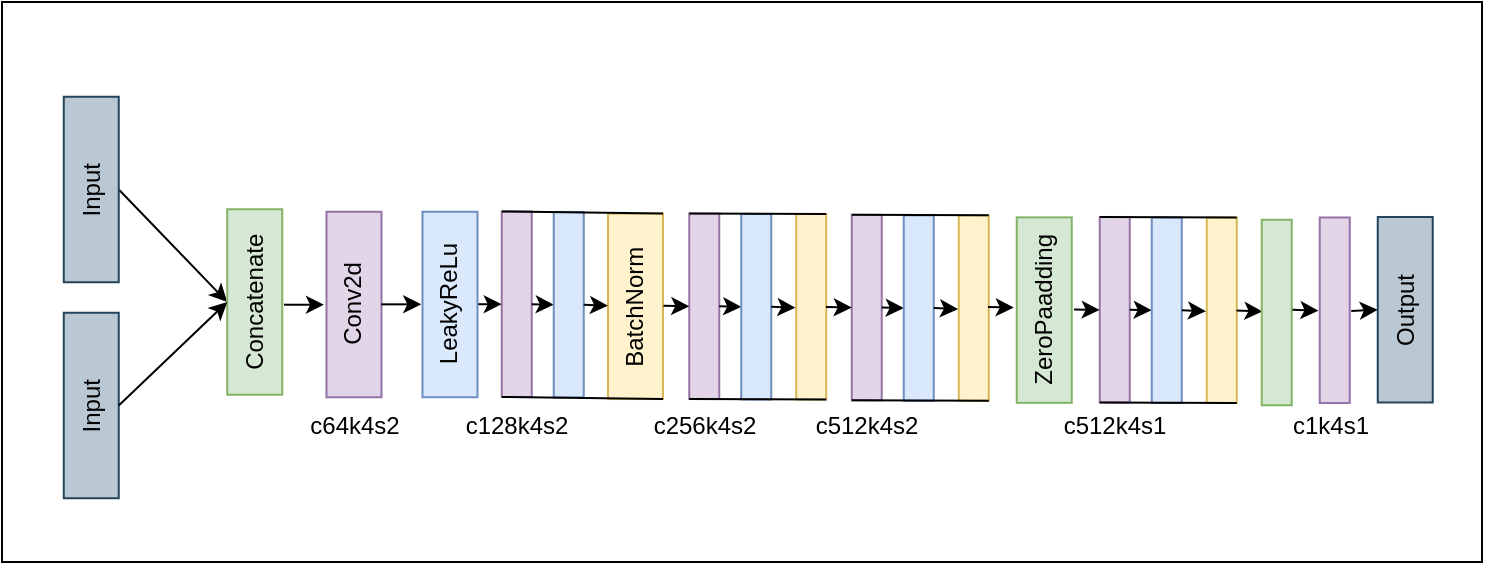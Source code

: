 <mxfile version="24.4.4" type="device">
  <diagram name="Página-1" id="epCYJ5g3gr7RbiKe7U1Q">
    <mxGraphModel dx="798" dy="422" grid="1" gridSize="10" guides="1" tooltips="1" connect="1" arrows="1" fold="1" page="1" pageScale="1" pageWidth="1169" pageHeight="827" math="0" shadow="0">
      <root>
        <mxCell id="0" />
        <mxCell id="1" parent="0" />
        <mxCell id="9ynU7KZ9oEsgTZgociMK-155" value="" style="rounded=0;whiteSpace=wrap;html=1;" vertex="1" parent="1">
          <mxGeometry x="40" y="90" width="740" height="280" as="geometry" />
        </mxCell>
        <mxCell id="9ynU7KZ9oEsgTZgociMK-126" value="BatchNorm" style="rounded=0;whiteSpace=wrap;html=1;rotation=-90;fillColor=#fff2cc;strokeColor=#d6b656;" vertex="1" parent="1">
          <mxGeometry x="310.37" y="228.39" width="92.75" height="27.5" as="geometry" />
        </mxCell>
        <mxCell id="9ynU7KZ9oEsgTZgociMK-2" value="" style="endArrow=classic;html=1;rounded=0;entryX=0.5;entryY=0;entryDx=0;entryDy=0;exitX=0.5;exitY=1;exitDx=0;exitDy=0;" edge="1" parent="1" source="9ynU7KZ9oEsgTZgociMK-72" target="9ynU7KZ9oEsgTZgociMK-14">
          <mxGeometry width="50" height="50" relative="1" as="geometry">
            <mxPoint x="120" y="240" as="sourcePoint" />
            <mxPoint x="150" y="240" as="targetPoint" />
          </mxGeometry>
        </mxCell>
        <mxCell id="9ynU7KZ9oEsgTZgociMK-14" value="Concatenate" style="rounded=0;whiteSpace=wrap;html=1;rotation=-90;fillColor=#d5e8d4;strokeColor=#82b366;" vertex="1" parent="1">
          <mxGeometry x="120" y="226.25" width="92.75" height="27.5" as="geometry" />
        </mxCell>
        <mxCell id="9ynU7KZ9oEsgTZgociMK-19" value="" style="rounded=0;whiteSpace=wrap;html=1;rotation=-90;fillColor=#e1d5e7;strokeColor=#9673a6;" vertex="1" parent="1">
          <mxGeometry x="251" y="233.61" width="92.75" height="15" as="geometry" />
        </mxCell>
        <mxCell id="9ynU7KZ9oEsgTZgociMK-20" value="" style="endArrow=classic;html=1;rounded=0;exitX=0.5;exitY=1;exitDx=0;exitDy=0;entryX=0.5;entryY=0;entryDx=0;entryDy=0;" edge="1" parent="1" source="9ynU7KZ9oEsgTZgociMK-19" target="9ynU7KZ9oEsgTZgociMK-21">
          <mxGeometry width="50" height="50" relative="1" as="geometry">
            <mxPoint x="304.875" y="241.11" as="sourcePoint" />
            <mxPoint x="331.375" y="242.93" as="targetPoint" />
          </mxGeometry>
        </mxCell>
        <mxCell id="9ynU7KZ9oEsgTZgociMK-21" value="" style="rounded=0;whiteSpace=wrap;html=1;rotation=-90;fillColor=#dae8fc;strokeColor=#6c8ebf;" vertex="1" parent="1">
          <mxGeometry x="277" y="233.86" width="92.75" height="15" as="geometry" />
        </mxCell>
        <mxCell id="9ynU7KZ9oEsgTZgociMK-23" value="" style="endArrow=classic;html=1;rounded=0;exitX=0.5;exitY=1;exitDx=0;exitDy=0;entryX=0.5;entryY=0;entryDx=0;entryDy=0;" edge="1" parent="1" source="9ynU7KZ9oEsgTZgociMK-21">
          <mxGeometry width="50" height="50" relative="1" as="geometry">
            <mxPoint x="332" y="240.86" as="sourcePoint" />
            <mxPoint x="343" y="241.86" as="targetPoint" />
          </mxGeometry>
        </mxCell>
        <mxCell id="9ynU7KZ9oEsgTZgociMK-24" value="" style="endArrow=classic;html=1;rounded=0;exitX=0.5;exitY=1;exitDx=0;exitDy=0;entryX=0.5;entryY=0;entryDx=0;entryDy=0;" edge="1" parent="1" target="9ynU7KZ9oEsgTZgociMK-19">
          <mxGeometry width="50" height="50" relative="1" as="geometry">
            <mxPoint x="276.875" y="241.11" as="sourcePoint" />
            <mxPoint x="320" y="241.42" as="targetPoint" />
          </mxGeometry>
        </mxCell>
        <mxCell id="9ynU7KZ9oEsgTZgociMK-25" value="" style="endArrow=none;html=1;rounded=0;exitX=1;exitY=0;exitDx=0;exitDy=0;entryX=1;entryY=1;entryDx=0;entryDy=0;" edge="1" parent="1" source="9ynU7KZ9oEsgTZgociMK-19" target="9ynU7KZ9oEsgTZgociMK-126">
          <mxGeometry width="50" height="50" relative="1" as="geometry">
            <mxPoint x="311" y="219.86" as="sourcePoint" />
            <mxPoint x="358.375" y="194.985" as="targetPoint" />
          </mxGeometry>
        </mxCell>
        <mxCell id="9ynU7KZ9oEsgTZgociMK-26" value="" style="endArrow=none;html=1;rounded=0;exitX=0;exitY=0;exitDx=0;exitDy=0;entryX=0;entryY=1;entryDx=0;entryDy=0;" edge="1" parent="1" source="9ynU7KZ9oEsgTZgociMK-19" target="9ynU7KZ9oEsgTZgociMK-126">
          <mxGeometry width="50" height="50" relative="1" as="geometry">
            <mxPoint x="288" y="289.86" as="sourcePoint" />
            <mxPoint x="358.375" y="287.735" as="targetPoint" />
          </mxGeometry>
        </mxCell>
        <mxCell id="9ynU7KZ9oEsgTZgociMK-27" value="" style="rounded=0;whiteSpace=wrap;html=1;rotation=-90;fillColor=#e1d5e7;strokeColor=#9673a6;" vertex="1" parent="1">
          <mxGeometry x="344.75" y="234.64" width="92.75" height="15" as="geometry" />
        </mxCell>
        <mxCell id="9ynU7KZ9oEsgTZgociMK-28" value="" style="endArrow=classic;html=1;rounded=0;exitX=0.5;exitY=1;exitDx=0;exitDy=0;entryX=0.5;entryY=0;entryDx=0;entryDy=0;" edge="1" parent="1" source="9ynU7KZ9oEsgTZgociMK-27" target="9ynU7KZ9oEsgTZgociMK-29">
          <mxGeometry width="50" height="50" relative="1" as="geometry">
            <mxPoint x="398.625" y="242.14" as="sourcePoint" />
            <mxPoint x="425.125" y="243.96" as="targetPoint" />
          </mxGeometry>
        </mxCell>
        <mxCell id="9ynU7KZ9oEsgTZgociMK-29" value="" style="rounded=0;whiteSpace=wrap;html=1;rotation=-90;fillColor=#dae8fc;strokeColor=#6c8ebf;" vertex="1" parent="1">
          <mxGeometry x="370.75" y="234.89" width="92.75" height="15" as="geometry" />
        </mxCell>
        <mxCell id="9ynU7KZ9oEsgTZgociMK-30" value="" style="rounded=0;whiteSpace=wrap;html=1;rotation=-90;fillColor=#fff2cc;strokeColor=#d6b656;" vertex="1" parent="1">
          <mxGeometry x="398.25" y="234.89" width="92.75" height="15" as="geometry" />
        </mxCell>
        <mxCell id="9ynU7KZ9oEsgTZgociMK-31" value="" style="endArrow=classic;html=1;rounded=0;exitX=0.5;exitY=1;exitDx=0;exitDy=0;entryX=0.5;entryY=0;entryDx=0;entryDy=0;" edge="1" parent="1" source="9ynU7KZ9oEsgTZgociMK-29">
          <mxGeometry width="50" height="50" relative="1" as="geometry">
            <mxPoint x="425.75" y="241.89" as="sourcePoint" />
            <mxPoint x="436.75" y="242.89" as="targetPoint" />
          </mxGeometry>
        </mxCell>
        <mxCell id="9ynU7KZ9oEsgTZgociMK-32" value="" style="endArrow=classic;html=1;rounded=0;exitX=0.5;exitY=1;exitDx=0;exitDy=0;entryX=0.5;entryY=0;entryDx=0;entryDy=0;" edge="1" parent="1" target="9ynU7KZ9oEsgTZgociMK-27">
          <mxGeometry width="50" height="50" relative="1" as="geometry">
            <mxPoint x="370.75" y="241.89" as="sourcePoint" />
            <mxPoint x="413.75" y="242.45" as="targetPoint" />
          </mxGeometry>
        </mxCell>
        <mxCell id="9ynU7KZ9oEsgTZgociMK-33" value="" style="endArrow=none;html=1;rounded=0;exitX=1;exitY=0;exitDx=0;exitDy=0;entryX=1;entryY=1;entryDx=0;entryDy=0;" edge="1" parent="1" source="9ynU7KZ9oEsgTZgociMK-27" target="9ynU7KZ9oEsgTZgociMK-30">
          <mxGeometry width="50" height="50" relative="1" as="geometry">
            <mxPoint x="404.75" y="220.89" as="sourcePoint" />
            <mxPoint x="454.75" y="170.89" as="targetPoint" />
          </mxGeometry>
        </mxCell>
        <mxCell id="9ynU7KZ9oEsgTZgociMK-34" value="" style="endArrow=none;html=1;rounded=0;exitX=0;exitY=0;exitDx=0;exitDy=0;entryX=0;entryY=1;entryDx=0;entryDy=0;" edge="1" parent="1" source="9ynU7KZ9oEsgTZgociMK-27" target="9ynU7KZ9oEsgTZgociMK-30">
          <mxGeometry width="50" height="50" relative="1" as="geometry">
            <mxPoint x="381.75" y="290.89" as="sourcePoint" />
            <mxPoint x="454.75" y="290.89" as="targetPoint" />
          </mxGeometry>
        </mxCell>
        <mxCell id="9ynU7KZ9oEsgTZgociMK-35" value="" style="rounded=0;whiteSpace=wrap;html=1;rotation=-90;fillColor=#e1d5e7;strokeColor=#9673a6;" vertex="1" parent="1">
          <mxGeometry x="426" y="235.3" width="92.75" height="15" as="geometry" />
        </mxCell>
        <mxCell id="9ynU7KZ9oEsgTZgociMK-36" value="" style="endArrow=classic;html=1;rounded=0;exitX=0.5;exitY=1;exitDx=0;exitDy=0;entryX=0.5;entryY=0;entryDx=0;entryDy=0;" edge="1" parent="1" source="9ynU7KZ9oEsgTZgociMK-35" target="9ynU7KZ9oEsgTZgociMK-37">
          <mxGeometry width="50" height="50" relative="1" as="geometry">
            <mxPoint x="479.875" y="242.8" as="sourcePoint" />
            <mxPoint x="506.375" y="244.62" as="targetPoint" />
          </mxGeometry>
        </mxCell>
        <mxCell id="9ynU7KZ9oEsgTZgociMK-37" value="" style="rounded=0;whiteSpace=wrap;html=1;rotation=-90;fillColor=#dae8fc;strokeColor=#6c8ebf;" vertex="1" parent="1">
          <mxGeometry x="452" y="235.55" width="92.75" height="15" as="geometry" />
        </mxCell>
        <mxCell id="9ynU7KZ9oEsgTZgociMK-38" value="" style="rounded=0;whiteSpace=wrap;html=1;rotation=-90;fillColor=#fff2cc;strokeColor=#d6b656;" vertex="1" parent="1">
          <mxGeometry x="479.5" y="235.55" width="92.75" height="15" as="geometry" />
        </mxCell>
        <mxCell id="9ynU7KZ9oEsgTZgociMK-39" value="" style="endArrow=classic;html=1;rounded=0;exitX=0.5;exitY=1;exitDx=0;exitDy=0;entryX=0.5;entryY=0;entryDx=0;entryDy=0;" edge="1" parent="1" source="9ynU7KZ9oEsgTZgociMK-37">
          <mxGeometry width="50" height="50" relative="1" as="geometry">
            <mxPoint x="507" y="242.55" as="sourcePoint" />
            <mxPoint x="518" y="243.55" as="targetPoint" />
          </mxGeometry>
        </mxCell>
        <mxCell id="9ynU7KZ9oEsgTZgociMK-40" value="" style="endArrow=classic;html=1;rounded=0;exitX=0.5;exitY=1;exitDx=0;exitDy=0;entryX=0.5;entryY=0;entryDx=0;entryDy=0;" edge="1" parent="1" target="9ynU7KZ9oEsgTZgociMK-35">
          <mxGeometry width="50" height="50" relative="1" as="geometry">
            <mxPoint x="452" y="242.55" as="sourcePoint" />
            <mxPoint x="495" y="243.11" as="targetPoint" />
          </mxGeometry>
        </mxCell>
        <mxCell id="9ynU7KZ9oEsgTZgociMK-41" value="" style="endArrow=none;html=1;rounded=0;exitX=1;exitY=0;exitDx=0;exitDy=0;entryX=1;entryY=1;entryDx=0;entryDy=0;" edge="1" parent="1" source="9ynU7KZ9oEsgTZgociMK-35" target="9ynU7KZ9oEsgTZgociMK-38">
          <mxGeometry width="50" height="50" relative="1" as="geometry">
            <mxPoint x="486" y="221.55" as="sourcePoint" />
            <mxPoint x="536" y="171.55" as="targetPoint" />
          </mxGeometry>
        </mxCell>
        <mxCell id="9ynU7KZ9oEsgTZgociMK-42" value="" style="endArrow=none;html=1;rounded=0;exitX=0;exitY=0;exitDx=0;exitDy=0;entryX=0;entryY=1;entryDx=0;entryDy=0;" edge="1" parent="1" source="9ynU7KZ9oEsgTZgociMK-35" target="9ynU7KZ9oEsgTZgociMK-38">
          <mxGeometry width="50" height="50" relative="1" as="geometry">
            <mxPoint x="463" y="291.55" as="sourcePoint" />
            <mxPoint x="536" y="291.55" as="targetPoint" />
          </mxGeometry>
        </mxCell>
        <mxCell id="9ynU7KZ9oEsgTZgociMK-72" value="Input" style="rounded=0;whiteSpace=wrap;html=1;rotation=-90;fillColor=#bac8d3;strokeColor=#23445d;" vertex="1" parent="1">
          <mxGeometry x="38.25" y="170" width="92.75" height="27.5" as="geometry" />
        </mxCell>
        <mxCell id="9ynU7KZ9oEsgTZgociMK-100" value="c64k4s2" style="text;html=1;align=center;verticalAlign=middle;resizable=0;points=[];autosize=1;strokeColor=none;fillColor=none;" vertex="1" parent="1">
          <mxGeometry x="181" y="287" width="70" height="30" as="geometry" />
        </mxCell>
        <mxCell id="9ynU7KZ9oEsgTZgociMK-110" value="Output" style="rounded=0;whiteSpace=wrap;html=1;rotation=-90;fillColor=#bac8d3;strokeColor=#23445d;" vertex="1" parent="1">
          <mxGeometry x="695.25" y="230.12" width="92.75" height="27.5" as="geometry" />
        </mxCell>
        <mxCell id="9ynU7KZ9oEsgTZgociMK-116" value="" style="endArrow=classic;html=1;rounded=0;exitX=0.5;exitY=1;exitDx=0;exitDy=0;entryX=0.5;entryY=0;entryDx=0;entryDy=0;" edge="1" parent="1" target="9ynU7KZ9oEsgTZgociMK-110">
          <mxGeometry width="50" height="50" relative="1" as="geometry">
            <mxPoint x="714.625" y="244.53" as="sourcePoint" />
            <mxPoint x="648" y="98.67" as="targetPoint" />
          </mxGeometry>
        </mxCell>
        <mxCell id="9ynU7KZ9oEsgTZgociMK-117" value="Input" style="rounded=0;whiteSpace=wrap;html=1;rotation=-90;fillColor=#bac8d3;strokeColor=#23445d;" vertex="1" parent="1">
          <mxGeometry x="38.25" y="278" width="92.75" height="27.5" as="geometry" />
        </mxCell>
        <mxCell id="9ynU7KZ9oEsgTZgociMK-118" value="" style="endArrow=classic;html=1;rounded=0;entryX=0.5;entryY=0;entryDx=0;entryDy=0;exitX=0.5;exitY=1;exitDx=0;exitDy=0;" edge="1" parent="1" source="9ynU7KZ9oEsgTZgociMK-117" target="9ynU7KZ9oEsgTZgociMK-14">
          <mxGeometry width="50" height="50" relative="1" as="geometry">
            <mxPoint x="113" y="313" as="sourcePoint" />
            <mxPoint x="168" y="369" as="targetPoint" />
          </mxGeometry>
        </mxCell>
        <mxCell id="9ynU7KZ9oEsgTZgociMK-120" value="Conv2d" style="rounded=0;whiteSpace=wrap;html=1;rotation=-90;fillColor=#e1d5e7;strokeColor=#9673a6;" vertex="1" parent="1">
          <mxGeometry x="169.62" y="227.5" width="92.75" height="27.5" as="geometry" />
        </mxCell>
        <mxCell id="9ynU7KZ9oEsgTZgociMK-121" value="" style="endArrow=classic;html=1;rounded=0;exitX=0.5;exitY=1;exitDx=0;exitDy=0;entryX=0;entryY=0.5;entryDx=0;entryDy=0;" edge="1" parent="1">
          <mxGeometry width="50" height="50" relative="1" as="geometry">
            <mxPoint x="229.62" y="241.17" as="sourcePoint" />
            <mxPoint x="249.62" y="241.17" as="targetPoint" />
          </mxGeometry>
        </mxCell>
        <mxCell id="9ynU7KZ9oEsgTZgociMK-122" value="" style="endArrow=classic;html=1;rounded=0;exitX=0.5;exitY=1;exitDx=0;exitDy=0;entryX=0;entryY=0.5;entryDx=0;entryDy=0;" edge="1" parent="1">
          <mxGeometry width="50" height="50" relative="1" as="geometry">
            <mxPoint x="181" y="241.36" as="sourcePoint" />
            <mxPoint x="201" y="241.36" as="targetPoint" />
          </mxGeometry>
        </mxCell>
        <mxCell id="9ynU7KZ9oEsgTZgociMK-125" value="LeakyReLu" style="rounded=0;whiteSpace=wrap;html=1;rotation=-90;fillColor=#dae8fc;strokeColor=#6c8ebf;" vertex="1" parent="1">
          <mxGeometry x="217.62" y="227.5" width="92.75" height="27.5" as="geometry" />
        </mxCell>
        <mxCell id="9ynU7KZ9oEsgTZgociMK-132" value="" style="endArrow=classic;html=1;rounded=0;exitX=0.5;exitY=1;exitDx=0;exitDy=0;entryX=0.5;entryY=0;entryDx=0;entryDy=0;" edge="1" parent="1">
          <mxGeometry width="50" height="50" relative="1" as="geometry">
            <mxPoint x="533" y="242.55" as="sourcePoint" />
            <mxPoint x="545.875" y="242.8" as="targetPoint" />
          </mxGeometry>
        </mxCell>
        <mxCell id="9ynU7KZ9oEsgTZgociMK-136" value="ZeroPaadding" style="rounded=0;whiteSpace=wrap;html=1;rotation=-90;fillColor=#d5e8d4;strokeColor=#82b366;" vertex="1" parent="1">
          <mxGeometry x="514.75" y="230.3" width="92.75" height="27.5" as="geometry" />
        </mxCell>
        <mxCell id="9ynU7KZ9oEsgTZgociMK-137" value="" style="rounded=0;whiteSpace=wrap;html=1;rotation=-90;fillColor=#e1d5e7;strokeColor=#9673a6;" vertex="1" parent="1">
          <mxGeometry x="550" y="236.37" width="92.75" height="15" as="geometry" />
        </mxCell>
        <mxCell id="9ynU7KZ9oEsgTZgociMK-138" value="" style="endArrow=classic;html=1;rounded=0;exitX=0.5;exitY=1;exitDx=0;exitDy=0;entryX=0.5;entryY=0;entryDx=0;entryDy=0;" edge="1" parent="1" source="9ynU7KZ9oEsgTZgociMK-137" target="9ynU7KZ9oEsgTZgociMK-139">
          <mxGeometry width="50" height="50" relative="1" as="geometry">
            <mxPoint x="603.875" y="243.87" as="sourcePoint" />
            <mxPoint x="630.375" y="245.69" as="targetPoint" />
          </mxGeometry>
        </mxCell>
        <mxCell id="9ynU7KZ9oEsgTZgociMK-139" value="" style="rounded=0;whiteSpace=wrap;html=1;rotation=-90;fillColor=#dae8fc;strokeColor=#6c8ebf;" vertex="1" parent="1">
          <mxGeometry x="576" y="236.62" width="92.75" height="15" as="geometry" />
        </mxCell>
        <mxCell id="9ynU7KZ9oEsgTZgociMK-140" value="" style="rounded=0;whiteSpace=wrap;html=1;rotation=-90;fillColor=#fff2cc;strokeColor=#d6b656;" vertex="1" parent="1">
          <mxGeometry x="603.5" y="236.62" width="92.75" height="15" as="geometry" />
        </mxCell>
        <mxCell id="9ynU7KZ9oEsgTZgociMK-141" value="" style="endArrow=classic;html=1;rounded=0;exitX=0.5;exitY=1;exitDx=0;exitDy=0;entryX=0.5;entryY=0;entryDx=0;entryDy=0;" edge="1" parent="1" source="9ynU7KZ9oEsgTZgociMK-139">
          <mxGeometry width="50" height="50" relative="1" as="geometry">
            <mxPoint x="631" y="243.62" as="sourcePoint" />
            <mxPoint x="642" y="244.62" as="targetPoint" />
          </mxGeometry>
        </mxCell>
        <mxCell id="9ynU7KZ9oEsgTZgociMK-142" value="" style="endArrow=none;html=1;rounded=0;exitX=1;exitY=0;exitDx=0;exitDy=0;entryX=1;entryY=1;entryDx=0;entryDy=0;" edge="1" parent="1" source="9ynU7KZ9oEsgTZgociMK-137" target="9ynU7KZ9oEsgTZgociMK-140">
          <mxGeometry width="50" height="50" relative="1" as="geometry">
            <mxPoint x="610" y="222.62" as="sourcePoint" />
            <mxPoint x="660" y="172.62" as="targetPoint" />
          </mxGeometry>
        </mxCell>
        <mxCell id="9ynU7KZ9oEsgTZgociMK-143" value="" style="endArrow=none;html=1;rounded=0;exitX=0;exitY=0;exitDx=0;exitDy=0;entryX=0;entryY=1;entryDx=0;entryDy=0;" edge="1" parent="1" source="9ynU7KZ9oEsgTZgociMK-137" target="9ynU7KZ9oEsgTZgociMK-140">
          <mxGeometry width="50" height="50" relative="1" as="geometry">
            <mxPoint x="587" y="292.62" as="sourcePoint" />
            <mxPoint x="660" y="292.62" as="targetPoint" />
          </mxGeometry>
        </mxCell>
        <mxCell id="9ynU7KZ9oEsgTZgociMK-144" value="" style="endArrow=classic;html=1;rounded=0;exitX=0.5;exitY=1;exitDx=0;exitDy=0;entryX=0.5;entryY=0;entryDx=0;entryDy=0;" edge="1" parent="1">
          <mxGeometry width="50" height="50" relative="1" as="geometry">
            <mxPoint x="657.25" y="244.28" as="sourcePoint" />
            <mxPoint x="670.25" y="244.73" as="targetPoint" />
          </mxGeometry>
        </mxCell>
        <mxCell id="9ynU7KZ9oEsgTZgociMK-145" value="" style="endArrow=classic;html=1;rounded=0;exitX=0.5;exitY=1;exitDx=0;exitDy=0;entryX=0.5;entryY=0;entryDx=0;entryDy=0;" edge="1" parent="1">
          <mxGeometry width="50" height="50" relative="1" as="geometry">
            <mxPoint x="576" y="243.75" as="sourcePoint" />
            <mxPoint x="588.875" y="244.0" as="targetPoint" />
          </mxGeometry>
        </mxCell>
        <mxCell id="9ynU7KZ9oEsgTZgociMK-147" value="" style="rounded=0;whiteSpace=wrap;html=1;rotation=-90;fillColor=#d5e8d4;strokeColor=#82b366;" vertex="1" parent="1">
          <mxGeometry x="631" y="237.75" width="92.75" height="15" as="geometry" />
        </mxCell>
        <mxCell id="9ynU7KZ9oEsgTZgociMK-148" value="" style="rounded=0;whiteSpace=wrap;html=1;rotation=-90;fillColor=#e1d5e7;strokeColor=#9673a6;" vertex="1" parent="1">
          <mxGeometry x="660" y="236.62" width="92.75" height="15" as="geometry" />
        </mxCell>
        <mxCell id="9ynU7KZ9oEsgTZgociMK-149" value="" style="endArrow=classic;html=1;rounded=0;exitX=0.5;exitY=1;exitDx=0;exitDy=0;entryX=0.5;entryY=0;entryDx=0;entryDy=0;" edge="1" parent="1">
          <mxGeometry width="50" height="50" relative="1" as="geometry">
            <mxPoint x="685.25" y="243.9" as="sourcePoint" />
            <mxPoint x="698.25" y="244.35" as="targetPoint" />
          </mxGeometry>
        </mxCell>
        <mxCell id="9ynU7KZ9oEsgTZgociMK-150" value="c128k4s2" style="text;html=1;align=center;verticalAlign=middle;resizable=0;points=[];autosize=1;strokeColor=none;fillColor=none;" vertex="1" parent="1">
          <mxGeometry x="262.37" y="287" width="70" height="30" as="geometry" />
        </mxCell>
        <mxCell id="9ynU7KZ9oEsgTZgociMK-151" value="c256k4s2" style="text;html=1;align=center;verticalAlign=middle;resizable=0;points=[];autosize=1;strokeColor=none;fillColor=none;" vertex="1" parent="1">
          <mxGeometry x="356.13" y="287" width="70" height="30" as="geometry" />
        </mxCell>
        <mxCell id="9ynU7KZ9oEsgTZgociMK-152" value="c512k4s2" style="text;html=1;align=center;verticalAlign=middle;resizable=0;points=[];autosize=1;strokeColor=none;fillColor=none;" vertex="1" parent="1">
          <mxGeometry x="437.37" y="287" width="70" height="30" as="geometry" />
        </mxCell>
        <mxCell id="9ynU7KZ9oEsgTZgociMK-153" value="c512k4s1" style="text;html=1;align=center;verticalAlign=middle;resizable=0;points=[];autosize=1;strokeColor=none;fillColor=none;" vertex="1" parent="1">
          <mxGeometry x="561" y="287" width="70" height="30" as="geometry" />
        </mxCell>
        <mxCell id="9ynU7KZ9oEsgTZgociMK-154" value="c1k4s1" style="text;html=1;align=center;verticalAlign=middle;resizable=0;points=[];autosize=1;strokeColor=none;fillColor=none;" vertex="1" parent="1">
          <mxGeometry x="673.75" y="287" width="60" height="30" as="geometry" />
        </mxCell>
      </root>
    </mxGraphModel>
  </diagram>
</mxfile>
